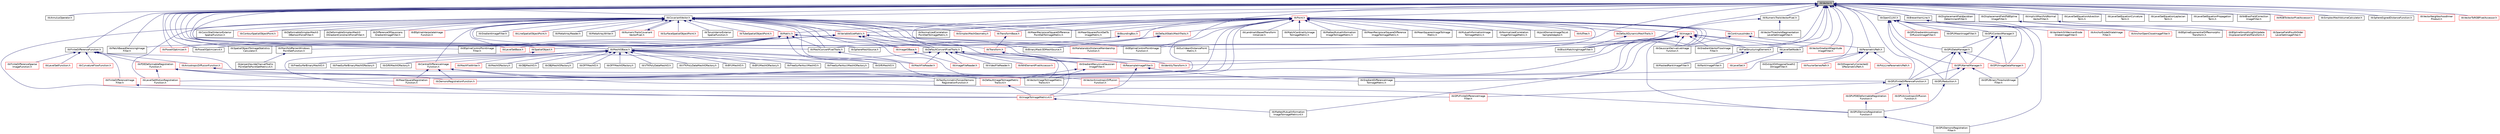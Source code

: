 digraph "itkVector.h"
{
 // LATEX_PDF_SIZE
  edge [fontname="Helvetica",fontsize="10",labelfontname="Helvetica",labelfontsize="10"];
  node [fontname="Helvetica",fontsize="10",shape=record];
  Node1 [label="itkVector.h",height=0.2,width=0.4,color="black", fillcolor="grey75", style="filled", fontcolor="black",tooltip=" "];
  Node1 -> Node2 [dir="back",color="midnightblue",fontsize="10",style="solid",fontname="Helvetica"];
  Node2 [label="itkAnnulusOperator.h",height=0.2,width=0.4,color="black", fillcolor="white", style="filled",URL="$itkAnnulusOperator_8h.html",tooltip=" "];
  Node1 -> Node3 [dir="back",color="midnightblue",fontsize="10",style="solid",fontname="Helvetica"];
  Node3 [label="itkBSplineControlPointImage\lFilter.h",height=0.2,width=0.4,color="black", fillcolor="white", style="filled",URL="$itkBSplineControlPointImageFilter_8h.html",tooltip=" "];
  Node1 -> Node4 [dir="back",color="midnightblue",fontsize="10",style="solid",fontname="Helvetica"];
  Node4 [label="itkBSplineControlPointImage\lFunction.h",height=0.2,width=0.4,color="black", fillcolor="white", style="filled",URL="$itkBSplineControlPointImageFunction_8h.html",tooltip=" "];
  Node1 -> Node5 [dir="back",color="midnightblue",fontsize="10",style="solid",fontname="Helvetica"];
  Node5 [label="itkBlockMatchingImageFilter.h",height=0.2,width=0.4,color="black", fillcolor="white", style="filled",URL="$itkBlockMatchingImageFilter_8h.html",tooltip=" "];
  Node1 -> Node6 [dir="back",color="midnightblue",fontsize="10",style="solid",fontname="Helvetica"];
  Node6 [label="itkBresenhamLine.h",height=0.2,width=0.4,color="black", fillcolor="white", style="filled",URL="$itkBresenhamLine_8h.html",tooltip=" "];
  Node6 -> Node7 [dir="back",color="midnightblue",fontsize="10",style="solid",fontname="Helvetica"];
  Node7 [label="itkAnchorErodeDilateImage\lFilter.h",height=0.2,width=0.4,color="red", fillcolor="white", style="filled",URL="$itkAnchorErodeDilateImageFilter_8h.html",tooltip=" "];
  Node6 -> Node13 [dir="back",color="midnightblue",fontsize="10",style="solid",fontname="Helvetica"];
  Node13 [label="itkAnchorOpenCloseImageFilter.h",height=0.2,width=0.4,color="red", fillcolor="white", style="filled",URL="$itkAnchorOpenCloseImageFilter_8h.html",tooltip=" "];
  Node6 -> Node18 [dir="back",color="midnightblue",fontsize="10",style="solid",fontname="Helvetica"];
  Node18 [label="itkVanHerkGilWermanErode\lDilateImageFilter.h",height=0.2,width=0.4,color="red", fillcolor="white", style="filled",URL="$itkVanHerkGilWermanErodeDilateImageFilter_8h.html",tooltip=" "];
  Node1 -> Node21 [dir="back",color="midnightblue",fontsize="10",style="solid",fontname="Helvetica"];
  Node21 [label="itkCovariantVector.h",height=0.2,width=0.4,color="black", fillcolor="white", style="filled",URL="$itkCovariantVector_8h.html",tooltip=" "];
  Node21 -> Node22 [dir="back",color="midnightblue",fontsize="10",style="solid",fontname="Helvetica"];
  Node22 [label="itkBSplineInterpolateImage\lFunction.h",height=0.2,width=0.4,color="red", fillcolor="white", style="filled",URL="$itkBSplineInterpolateImageFunction_8h.html",tooltip=" "];
  Node21 -> Node44 [dir="back",color="midnightblue",fontsize="10",style="solid",fontname="Helvetica"];
  Node44 [label="itkBinaryMask3DMeshSource.h",height=0.2,width=0.4,color="black", fillcolor="white", style="filled",URL="$itkBinaryMask3DMeshSource_8h.html",tooltip=" "];
  Node21 -> Node45 [dir="back",color="midnightblue",fontsize="10",style="solid",fontname="Helvetica"];
  Node45 [label="itkCentralDifferenceImage\lFunction.h",height=0.2,width=0.4,color="red", fillcolor="white", style="filled",URL="$itkCentralDifferenceImageFunction_8h.html",tooltip=" "];
  Node45 -> Node46 [dir="back",color="midnightblue",fontsize="10",style="solid",fontname="Helvetica"];
  Node46 [label="itkDefaultImageToImageMetric\lTraitsv4.h",height=0.2,width=0.4,color="red", fillcolor="white", style="filled",URL="$itkDefaultImageToImageMetricTraitsv4_8h.html",tooltip=" "];
  Node46 -> Node47 [dir="back",color="midnightblue",fontsize="10",style="solid",fontname="Helvetica"];
  Node47 [label="itkImageToImageMetricv4.h",height=0.2,width=0.4,color="red", fillcolor="white", style="filled",URL="$itkImageToImageMetricv4_8h.html",tooltip=" "];
  Node47 -> Node57 [dir="back",color="midnightblue",fontsize="10",style="solid",fontname="Helvetica"];
  Node57 [label="itkMattesMutualInformation\lImageToImageMetricv4.h",height=0.2,width=0.4,color="black", fillcolor="white", style="filled",URL="$itkMattesMutualInformationImageToImageMetricv4_8h.html",tooltip=" "];
  Node45 -> Node59 [dir="back",color="midnightblue",fontsize="10",style="solid",fontname="Helvetica"];
  Node59 [label="itkDemonsRegistrationFunction.h",height=0.2,width=0.4,color="red", fillcolor="white", style="filled",URL="$itkDemonsRegistrationFunction_8h.html",tooltip=" "];
  Node45 -> Node66 [dir="back",color="midnightblue",fontsize="10",style="solid",fontname="Helvetica"];
  Node66 [label="itkFastSymmetricForcesDemons\lRegistrationFunction.h",height=0.2,width=0.4,color="black", fillcolor="white", style="filled",URL="$itkFastSymmetricForcesDemonsRegistrationFunction_8h.html",tooltip=" "];
  Node45 -> Node67 [dir="back",color="midnightblue",fontsize="10",style="solid",fontname="Helvetica"];
  Node67 [label="itkGPUDemonsRegistration\lFunction.h",height=0.2,width=0.4,color="black", fillcolor="white", style="filled",URL="$itkGPUDemonsRegistrationFunction_8h.html",tooltip=" "];
  Node67 -> Node61 [dir="back",color="midnightblue",fontsize="10",style="solid",fontname="Helvetica"];
  Node61 [label="itkGPUDemonsRegistration\lFilter.h",height=0.2,width=0.4,color="black", fillcolor="white", style="filled",URL="$itkGPUDemonsRegistrationFilter_8h.html",tooltip=" "];
  Node45 -> Node68 [dir="back",color="midnightblue",fontsize="10",style="solid",fontname="Helvetica"];
  Node68 [label="itkMeanSquareRegistration\lFunction.h",height=0.2,width=0.4,color="red", fillcolor="white", style="filled",URL="$itkMeanSquareRegistrationFunction_8h.html",tooltip=" "];
  Node45 -> Node72 [dir="back",color="midnightblue",fontsize="10",style="solid",fontname="Helvetica"];
  Node72 [label="itkVectorImageToImageMetric\lTraitsv4.h",height=0.2,width=0.4,color="black", fillcolor="white", style="filled",URL="$itkVectorImageToImageMetricTraitsv4_8h.html",tooltip=" "];
  Node21 -> Node73 [dir="back",color="midnightblue",fontsize="10",style="solid",fontname="Helvetica"];
  Node73 [label="itkConicShellInteriorExterior\lSpatialFunction.h",height=0.2,width=0.4,color="black", fillcolor="white", style="filled",URL="$itkConicShellInteriorExteriorSpatialFunction_8h.html",tooltip=" "];
  Node21 -> Node74 [dir="back",color="midnightblue",fontsize="10",style="solid",fontname="Helvetica"];
  Node74 [label="itkContourSpatialObjectPoint.h",height=0.2,width=0.4,color="red", fillcolor="white", style="filled",URL="$itkContourSpatialObjectPoint_8h.html",tooltip=" "];
  Node21 -> Node46 [dir="back",color="midnightblue",fontsize="10",style="solid",fontname="Helvetica"];
  Node21 -> Node78 [dir="back",color="midnightblue",fontsize="10",style="solid",fontname="Helvetica"];
  Node78 [label="itkDeformableSimplexMesh3\lDBalloonForceFilter.h",height=0.2,width=0.4,color="black", fillcolor="white", style="filled",URL="$itkDeformableSimplexMesh3DBalloonForceFilter_8h.html",tooltip=" "];
  Node21 -> Node79 [dir="back",color="midnightblue",fontsize="10",style="solid",fontname="Helvetica"];
  Node79 [label="itkDeformableSimplexMesh3\lDGradientConstraintForceFilter.h",height=0.2,width=0.4,color="black", fillcolor="white", style="filled",URL="$itkDeformableSimplexMesh3DGradientConstraintForceFilter_8h.html",tooltip=" "];
  Node21 -> Node80 [dir="back",color="midnightblue",fontsize="10",style="solid",fontname="Helvetica"];
  Node80 [label="itkDifferenceOfGaussians\lGradientImageFilter.h",height=0.2,width=0.4,color="black", fillcolor="white", style="filled",URL="$itkDifferenceOfGaussiansGradientImageFilter_8h.html",tooltip=" "];
  Node21 -> Node81 [dir="back",color="midnightblue",fontsize="10",style="solid",fontname="Helvetica"];
  Node81 [label="itkEuclideanDistancePoint\lMetric.h",height=0.2,width=0.4,color="black", fillcolor="white", style="filled",URL="$itkEuclideanDistancePointMetric_8h.html",tooltip=" "];
  Node21 -> Node82 [dir="back",color="midnightblue",fontsize="10",style="solid",fontname="Helvetica"];
  Node82 [label="itkGradientImageFilter.h",height=0.2,width=0.4,color="black", fillcolor="white", style="filled",URL="$itkGradientImageFilter_8h.html",tooltip=" "];
  Node21 -> Node83 [dir="back",color="midnightblue",fontsize="10",style="solid",fontname="Helvetica"];
  Node83 [label="itkGradientRecursiveGaussian\lImageFilter.h",height=0.2,width=0.4,color="red", fillcolor="white", style="filled",URL="$itkGradientRecursiveGaussianImageFilter_8h.html",tooltip=" "];
  Node83 -> Node46 [dir="back",color="midnightblue",fontsize="10",style="solid",fontname="Helvetica"];
  Node83 -> Node72 [dir="back",color="midnightblue",fontsize="10",style="solid",fontname="Helvetica"];
  Node21 -> Node92 [dir="back",color="midnightblue",fontsize="10",style="solid",fontname="Helvetica"];
  Node92 [label="itkIdentityTransform.h",height=0.2,width=0.4,color="red", fillcolor="white", style="filled",URL="$itkIdentityTransform_8h.html",tooltip=" "];
  Node21 -> Node98 [dir="back",color="midnightblue",fontsize="10",style="solid",fontname="Helvetica"];
  Node98 [label="itkImageIOBase.h",height=0.2,width=0.4,color="red", fillcolor="white", style="filled",URL="$itkImageIOBase_8h.html",tooltip=" "];
  Node98 -> Node118 [dir="back",color="midnightblue",fontsize="10",style="solid",fontname="Helvetica"];
  Node118 [label="itkImageFileReader.h",height=0.2,width=0.4,color="red", fillcolor="white", style="filled",URL="$itkImageFileReader_8h.html",tooltip=" "];
  Node21 -> Node47 [dir="back",color="midnightblue",fontsize="10",style="solid",fontname="Helvetica"];
  Node21 -> Node161 [dir="back",color="midnightblue",fontsize="10",style="solid",fontname="Helvetica"];
  Node161 [label="itkLevelSetBase.h",height=0.2,width=0.4,color="red", fillcolor="white", style="filled",URL="$itkLevelSetBase_8h.html",tooltip=" "];
  Node21 -> Node179 [dir="back",color="midnightblue",fontsize="10",style="solid",fontname="Helvetica"];
  Node179 [label="itkLevelSetMotionRegistration\lFunction.h",height=0.2,width=0.4,color="red", fillcolor="white", style="filled",URL="$itkLevelSetMotionRegistrationFunction_8h.html",tooltip=" "];
  Node21 -> Node181 [dir="back",color="midnightblue",fontsize="10",style="solid",fontname="Helvetica"];
  Node181 [label="itkLineSpatialObjectPoint.h",height=0.2,width=0.4,color="red", fillcolor="white", style="filled",URL="$itkLineSpatialObjectPoint_8h.html",tooltip=" "];
  Node21 -> Node185 [dir="back",color="midnightblue",fontsize="10",style="solid",fontname="Helvetica"];
  Node185 [label="itkMatrix.h",height=0.2,width=0.4,color="red", fillcolor="white", style="filled",URL="$itkMatrix_8h.html",tooltip=" "];
  Node185 -> Node187 [dir="back",color="midnightblue",fontsize="10",style="solid",fontname="Helvetica"];
  Node187 [label="itkDefaultConvertPixelTraits.h",height=0.2,width=0.4,color="black", fillcolor="white", style="filled",URL="$itkDefaultConvertPixelTraits_8h.html",tooltip=" "];
  Node187 -> Node45 [dir="back",color="midnightblue",fontsize="10",style="solid",fontname="Helvetica"];
  Node187 -> Node83 [dir="back",color="midnightblue",fontsize="10",style="solid",fontname="Helvetica"];
  Node187 -> Node118 [dir="back",color="midnightblue",fontsize="10",style="solid",fontname="Helvetica"];
  Node187 -> Node47 [dir="back",color="midnightblue",fontsize="10",style="solid",fontname="Helvetica"];
  Node187 -> Node188 [dir="back",color="midnightblue",fontsize="10",style="solid",fontname="Helvetica"];
  Node188 [label="itkMeshFileReader.h",height=0.2,width=0.4,color="red", fillcolor="white", style="filled",URL="$itkMeshFileReader_8h.html",tooltip=" "];
  Node187 -> Node190 [dir="back",color="midnightblue",fontsize="10",style="solid",fontname="Helvetica"];
  Node190 [label="itkNthElementPixelAccessor.h",height=0.2,width=0.4,color="red", fillcolor="white", style="filled",URL="$itkNthElementPixelAccessor_8h.html",tooltip=" "];
  Node187 -> Node195 [dir="back",color="midnightblue",fontsize="10",style="solid",fontname="Helvetica"];
  Node195 [label="itkResampleImageFilter.h",height=0.2,width=0.4,color="red", fillcolor="white", style="filled",URL="$itkResampleImageFilter_8h.html",tooltip=" "];
  Node195 -> Node25 [dir="back",color="midnightblue",fontsize="10",style="solid",fontname="Helvetica"];
  Node25 [label="itkGradientDifferenceImage\lToImageMetric.h",height=0.2,width=0.4,color="black", fillcolor="white", style="filled",URL="$itkGradientDifferenceImageToImageMetric_8h.html",tooltip=" "];
  Node195 -> Node47 [dir="back",color="midnightblue",fontsize="10",style="solid",fontname="Helvetica"];
  Node187 -> Node72 [dir="back",color="midnightblue",fontsize="10",style="solid",fontname="Helvetica"];
  Node187 -> Node159 [dir="back",color="midnightblue",fontsize="10",style="solid",fontname="Helvetica"];
  Node159 [label="itkVideoFileReader.h",height=0.2,width=0.4,color="black", fillcolor="white", style="filled",URL="$itkVideoFileReader_8h.html",tooltip=" "];
  Node185 -> Node201 [dir="back",color="midnightblue",fontsize="10",style="solid",fontname="Helvetica"];
  Node201 [label="itkGiftiMeshIO.h",height=0.2,width=0.4,color="black", fillcolor="white", style="filled",URL="$itkGiftiMeshIO_8h.html",tooltip=" "];
  Node185 -> Node161 [dir="back",color="midnightblue",fontsize="10",style="solid",fontname="Helvetica"];
  Node185 -> Node199 [dir="back",color="midnightblue",fontsize="10",style="solid",fontname="Helvetica"];
  Node199 [label="itkManifoldParzenWindows\lPointSetFunction.h",height=0.2,width=0.4,color="black", fillcolor="white", style="filled",URL="$itkManifoldParzenWindowsPointSetFunction_8h.html",tooltip=" "];
  Node199 -> Node200 [dir="back",color="midnightblue",fontsize="10",style="solid",fontname="Helvetica"];
  Node200 [label="itkJensenHavrdaCharvatTsallis\lPointSetToPointSetMetricv4.h",height=0.2,width=0.4,color="black", fillcolor="white", style="filled",URL="$itkJensenHavrdaCharvatTsallisPointSetToPointSetMetricv4_8h.html",tooltip=" "];
  Node185 -> Node1089 [dir="back",color="midnightblue",fontsize="10",style="solid",fontname="Helvetica"];
  Node1089 [label="itkMeshConvertPixelTraits.h",height=0.2,width=0.4,color="black", fillcolor="white", style="filled",URL="$itkMeshConvertPixelTraits_8h.html",tooltip=" "];
  Node1089 -> Node188 [dir="back",color="midnightblue",fontsize="10",style="solid",fontname="Helvetica"];
  Node185 -> Node1090 [dir="back",color="midnightblue",fontsize="10",style="solid",fontname="Helvetica"];
  Node1090 [label="itkMeshIOBase.h",height=0.2,width=0.4,color="black", fillcolor="white", style="filled",URL="$itkMeshIOBase_8h.html",tooltip=" "];
  Node1090 -> Node1091 [dir="back",color="midnightblue",fontsize="10",style="solid",fontname="Helvetica"];
  Node1091 [label="itkBYUMeshIO.h",height=0.2,width=0.4,color="black", fillcolor="white", style="filled",URL="$itkBYUMeshIO_8h.html",tooltip=" "];
  Node1090 -> Node1092 [dir="back",color="midnightblue",fontsize="10",style="solid",fontname="Helvetica"];
  Node1092 [label="itkBYUMeshIOFactory.h",height=0.2,width=0.4,color="black", fillcolor="white", style="filled",URL="$itkBYUMeshIOFactory_8h.html",tooltip=" "];
  Node1090 -> Node1093 [dir="back",color="midnightblue",fontsize="10",style="solid",fontname="Helvetica"];
  Node1093 [label="itkFreeSurferAsciiMeshIO.h",height=0.2,width=0.4,color="black", fillcolor="white", style="filled",URL="$itkFreeSurferAsciiMeshIO_8h.html",tooltip=" "];
  Node1090 -> Node1094 [dir="back",color="midnightblue",fontsize="10",style="solid",fontname="Helvetica"];
  Node1094 [label="itkFreeSurferAsciiMeshIOFactory.h",height=0.2,width=0.4,color="black", fillcolor="white", style="filled",URL="$itkFreeSurferAsciiMeshIOFactory_8h.html",tooltip=" "];
  Node1090 -> Node1095 [dir="back",color="midnightblue",fontsize="10",style="solid",fontname="Helvetica"];
  Node1095 [label="itkFreeSurferBinaryMeshIO.h",height=0.2,width=0.4,color="black", fillcolor="white", style="filled",URL="$itkFreeSurferBinaryMeshIO_8h.html",tooltip=" "];
  Node1090 -> Node1096 [dir="back",color="midnightblue",fontsize="10",style="solid",fontname="Helvetica"];
  Node1096 [label="itkFreeSurferBinaryMeshIOFactory.h",height=0.2,width=0.4,color="black", fillcolor="white", style="filled",URL="$itkFreeSurferBinaryMeshIOFactory_8h.html",tooltip=" "];
  Node1090 -> Node201 [dir="back",color="midnightblue",fontsize="10",style="solid",fontname="Helvetica"];
  Node1090 -> Node1097 [dir="back",color="midnightblue",fontsize="10",style="solid",fontname="Helvetica"];
  Node1097 [label="itkGiftiMeshIOFactory.h",height=0.2,width=0.4,color="black", fillcolor="white", style="filled",URL="$itkGiftiMeshIOFactory_8h.html",tooltip=" "];
  Node1090 -> Node188 [dir="back",color="midnightblue",fontsize="10",style="solid",fontname="Helvetica"];
  Node1090 -> Node1098 [dir="back",color="midnightblue",fontsize="10",style="solid",fontname="Helvetica"];
  Node1098 [label="itkMeshFileWriter.h",height=0.2,width=0.4,color="red", fillcolor="white", style="filled",URL="$itkMeshFileWriter_8h.html",tooltip=" "];
  Node1090 -> Node1099 [dir="back",color="midnightblue",fontsize="10",style="solid",fontname="Helvetica"];
  Node1099 [label="itkMeshIOFactory.h",height=0.2,width=0.4,color="black", fillcolor="white", style="filled",URL="$itkMeshIOFactory_8h.html",tooltip=" "];
  Node1090 -> Node1100 [dir="back",color="midnightblue",fontsize="10",style="solid",fontname="Helvetica"];
  Node1100 [label="itkOBJMeshIO.h",height=0.2,width=0.4,color="black", fillcolor="white", style="filled",URL="$itkOBJMeshIO_8h.html",tooltip=" "];
  Node1090 -> Node1101 [dir="back",color="midnightblue",fontsize="10",style="solid",fontname="Helvetica"];
  Node1101 [label="itkOBJMeshIOFactory.h",height=0.2,width=0.4,color="black", fillcolor="white", style="filled",URL="$itkOBJMeshIOFactory_8h.html",tooltip=" "];
  Node1090 -> Node1102 [dir="back",color="midnightblue",fontsize="10",style="solid",fontname="Helvetica"];
  Node1102 [label="itkOFFMeshIO.h",height=0.2,width=0.4,color="black", fillcolor="white", style="filled",URL="$itkOFFMeshIO_8h.html",tooltip=" "];
  Node1090 -> Node1103 [dir="back",color="midnightblue",fontsize="10",style="solid",fontname="Helvetica"];
  Node1103 [label="itkOFFMeshIOFactory.h",height=0.2,width=0.4,color="black", fillcolor="white", style="filled",URL="$itkOFFMeshIOFactory_8h.html",tooltip=" "];
  Node1090 -> Node1104 [dir="back",color="midnightblue",fontsize="10",style="solid",fontname="Helvetica"];
  Node1104 [label="itkVTKPolyDataMeshIO.h",height=0.2,width=0.4,color="black", fillcolor="white", style="filled",URL="$itkVTKPolyDataMeshIO_8h.html",tooltip=" "];
  Node1090 -> Node1105 [dir="back",color="midnightblue",fontsize="10",style="solid",fontname="Helvetica"];
  Node1105 [label="itkVTKPolyDataMeshIOFactory.h",height=0.2,width=0.4,color="black", fillcolor="white", style="filled",URL="$itkVTKPolyDataMeshIOFactory_8h.html",tooltip=" "];
  Node185 -> Node404 [dir="back",color="midnightblue",fontsize="10",style="solid",fontname="Helvetica"];
  Node404 [label="itkPatchBasedDenoisingImage\lFilter.h",height=0.2,width=0.4,color="black", fillcolor="white", style="filled",URL="$itkPatchBasedDenoisingImageFilter_8h.html",tooltip=" "];
  Node185 -> Node1107 [dir="back",color="midnightblue",fontsize="10",style="solid",fontname="Helvetica"];
  Node1107 [label="itkPowellOptimizer.h",height=0.2,width=0.4,color="red", fillcolor="white", style="filled",URL="$itkPowellOptimizer_8h.html",tooltip=" "];
  Node185 -> Node1109 [dir="back",color="midnightblue",fontsize="10",style="solid",fontname="Helvetica"];
  Node1109 [label="itkPowellOptimizerv4.h",height=0.2,width=0.4,color="black", fillcolor="white", style="filled",URL="$itkPowellOptimizerv4_8h.html",tooltip=" "];
  Node185 -> Node1075 [dir="back",color="midnightblue",fontsize="10",style="solid",fontname="Helvetica"];
  Node1075 [label="itkSpatialObjectToImageStatistics\lCalculator.h",height=0.2,width=0.4,color="black", fillcolor="white", style="filled",URL="$itkSpatialObjectToImageStatisticsCalculator_8h.html",tooltip=" "];
  Node185 -> Node1114 [dir="back",color="midnightblue",fontsize="10",style="solid",fontname="Helvetica"];
  Node1114 [label="itkTransform.h",height=0.2,width=0.4,color="red", fillcolor="white", style="filled",URL="$itkTransform_8h.html",tooltip=" "];
  Node1114 -> Node92 [dir="back",color="midnightblue",fontsize="10",style="solid",fontname="Helvetica"];
  Node1114 -> Node195 [dir="back",color="midnightblue",fontsize="10",style="solid",fontname="Helvetica"];
  Node21 -> Node85 [dir="back",color="midnightblue",fontsize="10",style="solid",fontname="Helvetica"];
  Node85 [label="itkMeanReciprocalSquareDifference\lPointSetToImageMetric.h",height=0.2,width=0.4,color="black", fillcolor="white", style="filled",URL="$itkMeanReciprocalSquareDifferencePointSetToImageMetric_8h.html",tooltip=" "];
  Node21 -> Node86 [dir="back",color="midnightblue",fontsize="10",style="solid",fontname="Helvetica"];
  Node86 [label="itkMeanSquaresPointSetTo\lImageMetric.h",height=0.2,width=0.4,color="black", fillcolor="white", style="filled",URL="$itkMeanSquaresPointSetToImageMetric_8h.html",tooltip=" "];
  Node21 -> Node1089 [dir="back",color="midnightblue",fontsize="10",style="solid",fontname="Helvetica"];
  Node21 -> Node1090 [dir="back",color="midnightblue",fontsize="10",style="solid",fontname="Helvetica"];
  Node21 -> Node1135 [dir="back",color="midnightblue",fontsize="10",style="solid",fontname="Helvetica"];
  Node1135 [label="itkMetaArrayReader.h",height=0.2,width=0.4,color="black", fillcolor="white", style="filled",URL="$itkMetaArrayReader_8h.html",tooltip=" "];
  Node21 -> Node1136 [dir="back",color="midnightblue",fontsize="10",style="solid",fontname="Helvetica"];
  Node1136 [label="itkMetaArrayWriter.h",height=0.2,width=0.4,color="black", fillcolor="white", style="filled",URL="$itkMetaArrayWriter_8h.html",tooltip=" "];
  Node21 -> Node87 [dir="back",color="midnightblue",fontsize="10",style="solid",fontname="Helvetica"];
  Node87 [label="itkNormalizedCorrelation\lPointSetToImageMetric.h",height=0.2,width=0.4,color="black", fillcolor="white", style="filled",URL="$itkNormalizedCorrelationPointSetToImageMetric_8h.html",tooltip=" "];
  Node21 -> Node1137 [dir="back",color="midnightblue",fontsize="10",style="solid",fontname="Helvetica"];
  Node1137 [label="itkNumericTraitsCovariant\lVectorPixel.h",height=0.2,width=0.4,color="red", fillcolor="white", style="filled",URL="$itkNumericTraitsCovariantVectorPixel_8h.html",tooltip=" "];
  Node1137 -> Node21 [dir="back",color="midnightblue",fontsize="10",style="solid",fontname="Helvetica"];
  Node21 -> Node1138 [dir="back",color="midnightblue",fontsize="10",style="solid",fontname="Helvetica"];
  Node1138 [label="itkSimplexMeshGeometry.h",height=0.2,width=0.4,color="red", fillcolor="white", style="filled",URL="$itkSimplexMeshGeometry_8h.html",tooltip=" "];
  Node21 -> Node999 [dir="back",color="midnightblue",fontsize="10",style="solid",fontname="Helvetica"];
  Node999 [label="itkSpatialObject.h",height=0.2,width=0.4,color="red", fillcolor="white", style="filled",URL="$itkSpatialObject_8h.html",tooltip=" "];
  Node999 -> Node47 [dir="back",color="midnightblue",fontsize="10",style="solid",fontname="Helvetica"];
  Node21 -> Node1027 [dir="back",color="midnightblue",fontsize="10",style="solid",fontname="Helvetica"];
  Node1027 [label="itkSurfaceSpatialObjectPoint.h",height=0.2,width=0.4,color="red", fillcolor="white", style="filled",URL="$itkSurfaceSpatialObjectPoint_8h.html",tooltip=" "];
  Node21 -> Node1144 [dir="back",color="midnightblue",fontsize="10",style="solid",fontname="Helvetica"];
  Node1144 [label="itkTorusInteriorExterior\lSpatialFunction.h",height=0.2,width=0.4,color="black", fillcolor="white", style="filled",URL="$itkTorusInteriorExteriorSpatialFunction_8h.html",tooltip=" "];
  Node21 -> Node1145 [dir="back",color="midnightblue",fontsize="10",style="solid",fontname="Helvetica"];
  Node1145 [label="itkTransformBase.h",height=0.2,width=0.4,color="red", fillcolor="white", style="filled",URL="$itkTransformBase_8h.html",tooltip=" "];
  Node1145 -> Node1114 [dir="back",color="midnightblue",fontsize="10",style="solid",fontname="Helvetica"];
  Node21 -> Node1028 [dir="back",color="midnightblue",fontsize="10",style="solid",fontname="Helvetica"];
  Node1028 [label="itkTubeSpatialObjectPoint.h",height=0.2,width=0.4,color="red", fillcolor="white", style="filled",URL="$itkTubeSpatialObjectPoint_8h.html",tooltip=" "];
  Node21 -> Node1175 [dir="back",color="midnightblue",fontsize="10",style="solid",fontname="Helvetica"];
  Node1175 [label="itkVariableSizeMatrix.h",height=0.2,width=0.4,color="red", fillcolor="white", style="filled",URL="$itkVariableSizeMatrix_8h.html",tooltip=" "];
  Node1175 -> Node3 [dir="back",color="midnightblue",fontsize="10",style="solid",fontname="Helvetica"];
  Node1175 -> Node4 [dir="back",color="midnightblue",fontsize="10",style="solid",fontname="Helvetica"];
  Node1175 -> Node187 [dir="back",color="midnightblue",fontsize="10",style="solid",fontname="Helvetica"];
  Node1175 -> Node98 [dir="back",color="midnightblue",fontsize="10",style="solid",fontname="Helvetica"];
  Node1175 -> Node1068 [dir="back",color="midnightblue",fontsize="10",style="solid",fontname="Helvetica"];
  Node1068 [label="itkMahalanobisDistanceMembership\lFunction.h",height=0.2,width=0.4,color="red", fillcolor="white", style="filled",URL="$itkMahalanobisDistanceMembershipFunction_8h.html",tooltip=" "];
  Node1175 -> Node1090 [dir="back",color="midnightblue",fontsize="10",style="solid",fontname="Helvetica"];
  Node21 -> Node72 [dir="back",color="midnightblue",fontsize="10",style="solid",fontname="Helvetica"];
  Node1 -> Node187 [dir="back",color="midnightblue",fontsize="10",style="solid",fontname="Helvetica"];
  Node1 -> Node435 [dir="back",color="midnightblue",fontsize="10",style="solid",fontname="Helvetica"];
  Node435 [label="itkDisplacementFieldJacobian\lDeterminantFilter.h",height=0.2,width=0.4,color="black", fillcolor="white", style="filled",URL="$itkDisplacementFieldJacobianDeterminantFilter_8h.html",tooltip=" "];
  Node1 -> Node757 [dir="back",color="midnightblue",fontsize="10",style="solid",fontname="Helvetica"];
  Node757 [label="itkDisplacementFieldToBSpline\lImageFilter.h",height=0.2,width=0.4,color="black", fillcolor="white", style="filled",URL="$itkDisplacementFieldToBSplineImageFilter_8h.html",tooltip=" "];
  Node757 -> Node269 [dir="back",color="midnightblue",fontsize="10",style="solid",fontname="Helvetica"];
  Node269 [label="itkBSplineExponentialDiffeomorphic\lTransform.h",height=0.2,width=0.4,color="black", fillcolor="white", style="filled",URL="$itkBSplineExponentialDiffeomorphicTransform_8h.html",tooltip=" "];
  Node757 -> Node267 [dir="back",color="midnightblue",fontsize="10",style="solid",fontname="Helvetica"];
  Node267 [label="itkBSplineSmoothingOnUpdate\lDisplacementFieldTransform.h",height=0.2,width=0.4,color="red", fillcolor="white", style="filled",URL="$itkBSplineSmoothingOnUpdateDisplacementFieldTransform_8h.html",tooltip=" "];
  Node1 -> Node353 [dir="back",color="midnightblue",fontsize="10",style="solid",fontname="Helvetica"];
  Node353 [label="itkFiniteDifferenceFunction.h",height=0.2,width=0.4,color="black", fillcolor="white", style="filled",URL="$itkFiniteDifferenceFunction_8h.html",tooltip=" "];
  Node353 -> Node354 [dir="back",color="midnightblue",fontsize="10",style="solid",fontname="Helvetica"];
  Node354 [label="itkAnisotropicDiffusionFunction.h",height=0.2,width=0.4,color="red", fillcolor="white", style="filled",URL="$itkAnisotropicDiffusionFunction_8h.html",tooltip=" "];
  Node354 -> Node366 [dir="back",color="midnightblue",fontsize="10",style="solid",fontname="Helvetica"];
  Node366 [label="itkVectorAnisotropicDiffusion\lFunction.h",height=0.2,width=0.4,color="red", fillcolor="white", style="filled",URL="$itkVectorAnisotropicDiffusionFunction_8h.html",tooltip=" "];
  Node353 -> Node369 [dir="back",color="midnightblue",fontsize="10",style="solid",fontname="Helvetica"];
  Node369 [label="itkCurvatureFlowFunction.h",height=0.2,width=0.4,color="red", fillcolor="white", style="filled",URL="$itkCurvatureFlowFunction_8h.html",tooltip=" "];
  Node353 -> Node376 [dir="back",color="midnightblue",fontsize="10",style="solid",fontname="Helvetica"];
  Node376 [label="itkFiniteDifferenceImage\lFilter.h",height=0.2,width=0.4,color="red", fillcolor="white", style="filled",URL="$itkFiniteDifferenceImageFilter_8h.html",tooltip=" "];
  Node376 -> Node387 [dir="back",color="midnightblue",fontsize="10",style="solid",fontname="Helvetica"];
  Node387 [label="itkGPUFiniteDifferenceImage\lFilter.h",height=0.2,width=0.4,color="red", fillcolor="white", style="filled",URL="$itkGPUFiniteDifferenceImageFilter_8h.html",tooltip=" "];
  Node353 -> Node391 [dir="back",color="midnightblue",fontsize="10",style="solid",fontname="Helvetica"];
  Node391 [label="itkFiniteDifferenceSparse\lImageFunction.h",height=0.2,width=0.4,color="red", fillcolor="white", style="filled",URL="$itkFiniteDifferenceSparseImageFunction_8h.html",tooltip=" "];
  Node353 -> Node394 [dir="back",color="midnightblue",fontsize="10",style="solid",fontname="Helvetica"];
  Node394 [label="itkGPUFiniteDifferenceFunction.h",height=0.2,width=0.4,color="black", fillcolor="white", style="filled",URL="$itkGPUFiniteDifferenceFunction_8h.html",tooltip=" "];
  Node394 -> Node395 [dir="back",color="midnightblue",fontsize="10",style="solid",fontname="Helvetica"];
  Node395 [label="itkGPUAnisotropicDiffusion\lFunction.h",height=0.2,width=0.4,color="red", fillcolor="white", style="filled",URL="$itkGPUAnisotropicDiffusionFunction_8h.html",tooltip=" "];
  Node394 -> Node387 [dir="back",color="midnightblue",fontsize="10",style="solid",fontname="Helvetica"];
  Node394 -> Node398 [dir="back",color="midnightblue",fontsize="10",style="solid",fontname="Helvetica"];
  Node398 [label="itkGPUPDEDeformableRegistration\lFunction.h",height=0.2,width=0.4,color="red", fillcolor="white", style="filled",URL="$itkGPUPDEDeformableRegistrationFunction_8h.html",tooltip=" "];
  Node398 -> Node67 [dir="back",color="midnightblue",fontsize="10",style="solid",fontname="Helvetica"];
  Node353 -> Node399 [dir="back",color="midnightblue",fontsize="10",style="solid",fontname="Helvetica"];
  Node399 [label="itkLevelSetFunction.h",height=0.2,width=0.4,color="red", fillcolor="white", style="filled",URL="$itkLevelSetFunction_8h.html",tooltip=" "];
  Node353 -> Node401 [dir="back",color="midnightblue",fontsize="10",style="solid",fontname="Helvetica"];
  Node401 [label="itkPDEDeformableRegistration\lFunction.h",height=0.2,width=0.4,color="red", fillcolor="white", style="filled",URL="$itkPDEDeformableRegistrationFunction_8h.html",tooltip=" "];
  Node401 -> Node59 [dir="back",color="midnightblue",fontsize="10",style="solid",fontname="Helvetica"];
  Node401 -> Node66 [dir="back",color="midnightblue",fontsize="10",style="solid",fontname="Helvetica"];
  Node401 -> Node179 [dir="back",color="midnightblue",fontsize="10",style="solid",fontname="Helvetica"];
  Node401 -> Node68 [dir="back",color="midnightblue",fontsize="10",style="solid",fontname="Helvetica"];
  Node1 -> Node487 [dir="back",color="midnightblue",fontsize="10",style="solid",fontname="Helvetica"];
  Node487 [label="itkFlatStructuringElement.h",height=0.2,width=0.4,color="black", fillcolor="white", style="filled",URL="$itkFlatStructuringElement_8h.html",tooltip=" "];
  Node487 -> Node488 [dir="back",color="midnightblue",fontsize="10",style="solid",fontname="Helvetica"];
  Node488 [label="itkMaskedRankImageFilter.h",height=0.2,width=0.4,color="black", fillcolor="white", style="filled",URL="$itkMaskedRankImageFilter_8h.html",tooltip=" "];
  Node487 -> Node489 [dir="back",color="midnightblue",fontsize="10",style="solid",fontname="Helvetica"];
  Node489 [label="itkRankImageFilter.h",height=0.2,width=0.4,color="black", fillcolor="white", style="filled",URL="$itkRankImageFilter_8h.html",tooltip=" "];
  Node1 -> Node394 [dir="back",color="midnightblue",fontsize="10",style="solid",fontname="Helvetica"];
  Node1 -> Node214 [dir="back",color="midnightblue",fontsize="10",style="solid",fontname="Helvetica"];
  Node214 [label="itkGaussianDerivativeImage\lFunction.h",height=0.2,width=0.4,color="black", fillcolor="white", style="filled",URL="$itkGaussianDerivativeImageFunction_8h.html",tooltip=" "];
  Node1 -> Node507 [dir="back",color="midnightblue",fontsize="10",style="solid",fontname="Helvetica"];
  Node507 [label="itkGradientVectorFlowImage\lFilter.h",height=0.2,width=0.4,color="black", fillcolor="white", style="filled",URL="$itkGradientVectorFlowImageFilter_8h.html",tooltip=" "];
  Node1 -> Node382 [dir="back",color="midnightblue",fontsize="10",style="solid",fontname="Helvetica"];
  Node382 [label="itkImplicitManifoldNormal\lVectorFilter.h",height=0.2,width=0.4,color="black", fillcolor="white", style="filled",URL="$itkImplicitManifoldNormalVectorFilter_8h.html",tooltip=" "];
  Node382 -> Node383 [dir="back",color="midnightblue",fontsize="10",style="solid",fontname="Helvetica"];
  Node383 [label="itkSparseFieldFourthOrder\lLevelSetImageFilter.h",height=0.2,width=0.4,color="red", fillcolor="white", style="filled",URL="$itkSparseFieldFourthOrderLevelSetImageFilter_8h.html",tooltip=" "];
  Node1 -> Node405 [dir="back",color="midnightblue",fontsize="10",style="solid",fontname="Helvetica"];
  Node405 [label="itkLevelSetEquationAdvection\lTerm.h",height=0.2,width=0.4,color="black", fillcolor="white", style="filled",URL="$itkLevelSetEquationAdvectionTerm_8h.html",tooltip=" "];
  Node1 -> Node406 [dir="back",color="midnightblue",fontsize="10",style="solid",fontname="Helvetica"];
  Node406 [label="itkLevelSetEquationCurvature\lTerm.h",height=0.2,width=0.4,color="black", fillcolor="white", style="filled",URL="$itkLevelSetEquationCurvatureTerm_8h.html",tooltip=" "];
  Node1 -> Node407 [dir="back",color="midnightblue",fontsize="10",style="solid",fontname="Helvetica"];
  Node407 [label="itkLevelSetEquationLaplacian\lTerm.h",height=0.2,width=0.4,color="black", fillcolor="white", style="filled",URL="$itkLevelSetEquationLaplacianTerm_8h.html",tooltip=" "];
  Node1 -> Node408 [dir="back",color="midnightblue",fontsize="10",style="solid",fontname="Helvetica"];
  Node408 [label="itkLevelSetEquationPropagation\lTerm.h",height=0.2,width=0.4,color="black", fillcolor="white", style="filled",URL="$itkLevelSetEquationPropagationTerm_8h.html",tooltip=" "];
  Node1 -> Node941 [dir="back",color="midnightblue",fontsize="10",style="solid",fontname="Helvetica"];
  Node941 [label="itkLevelSetNode.h",height=0.2,width=0.4,color="black", fillcolor="white", style="filled",URL="$itkLevelSetNode_8h.html",tooltip=" "];
  Node941 -> Node942 [dir="back",color="midnightblue",fontsize="10",style="solid",fontname="Helvetica"];
  Node942 [label="itkLevelSet.h",height=0.2,width=0.4,color="red", fillcolor="white", style="filled",URL="$itkLevelSet_8h.html",tooltip=" "];
  Node1 -> Node199 [dir="back",color="midnightblue",fontsize="10",style="solid",fontname="Helvetica"];
  Node1 -> Node1089 [dir="back",color="midnightblue",fontsize="10",style="solid",fontname="Helvetica"];
  Node1 -> Node1090 [dir="back",color="midnightblue",fontsize="10",style="solid",fontname="Helvetica"];
  Node1 -> Node870 [dir="back",color="midnightblue",fontsize="10",style="solid",fontname="Helvetica"];
  Node870 [label="itkN4BiasFieldCorrection\lImageFilter.h",height=0.2,width=0.4,color="black", fillcolor="white", style="filled",URL="$itkN4BiasFieldCorrectionImageFilter_8h.html",tooltip=" "];
  Node1 -> Node1179 [dir="back",color="midnightblue",fontsize="10",style="solid",fontname="Helvetica"];
  Node1179 [label="itkNumericTraitsVectorPixel.h",height=0.2,width=0.4,color="black", fillcolor="white", style="filled",URL="$itkNumericTraitsVectorPixel_8h.html",tooltip=" "];
  Node1179 -> Node1068 [dir="back",color="midnightblue",fontsize="10",style="solid",fontname="Helvetica"];
  Node1179 -> Node240 [dir="back",color="midnightblue",fontsize="10",style="solid",fontname="Helvetica"];
  Node240 [label="itkVectorThresholdSegmentation\lLevelSetImageFilter.h",height=0.2,width=0.4,color="black", fillcolor="white", style="filled",URL="$itkVectorThresholdSegmentationLevelSetImageFilter_8h.html",tooltip=" "];
  Node1 -> Node1180 [dir="back",color="midnightblue",fontsize="10",style="solid",fontname="Helvetica"];
  Node1180 [label="itkOpenCLUtil.h",height=0.2,width=0.4,color="black", fillcolor="white", style="filled",URL="$itkOpenCLUtil_8h.html",tooltip=" "];
  Node1180 -> Node497 [dir="back",color="midnightblue",fontsize="10",style="solid",fontname="Helvetica"];
  Node497 [label="itkGPUBinaryThresholdImage\lFilter.h",height=0.2,width=0.4,color="black", fillcolor="white", style="filled",URL="$itkGPUBinaryThresholdImageFilter_8h.html",tooltip=" "];
  Node1180 -> Node1181 [dir="back",color="midnightblue",fontsize="10",style="solid",fontname="Helvetica"];
  Node1181 [label="itkGPUContextManager.h",height=0.2,width=0.4,color="black", fillcolor="white", style="filled",URL="$itkGPUContextManager_8h.html",tooltip=" "];
  Node1181 -> Node1182 [dir="back",color="midnightblue",fontsize="10",style="solid",fontname="Helvetica"];
  Node1182 [label="itkGPUDataManager.h",height=0.2,width=0.4,color="black", fillcolor="white", style="filled",URL="$itkGPUDataManager_8h.html",tooltip=" "];
  Node1182 -> Node394 [dir="back",color="midnightblue",fontsize="10",style="solid",fontname="Helvetica"];
  Node1182 -> Node1183 [dir="back",color="midnightblue",fontsize="10",style="solid",fontname="Helvetica"];
  Node1183 [label="itkGPUImageDataManager.h",height=0.2,width=0.4,color="red", fillcolor="white", style="filled",URL="$itkGPUImageDataManager_8h.html",tooltip=" "];
  Node1182 -> Node496 [dir="back",color="midnightblue",fontsize="10",style="solid",fontname="Helvetica"];
  Node496 [label="itkGPUKernelManager.h",height=0.2,width=0.4,color="red", fillcolor="white", style="filled",URL="$itkGPUKernelManager_8h.html",tooltip=" "];
  Node496 -> Node497 [dir="back",color="midnightblue",fontsize="10",style="solid",fontname="Helvetica"];
  Node496 -> Node394 [dir="back",color="midnightblue",fontsize="10",style="solid",fontname="Helvetica"];
  Node496 -> Node506 [dir="back",color="midnightblue",fontsize="10",style="solid",fontname="Helvetica"];
  Node506 [label="itkGPUReduction.h",height=0.2,width=0.4,color="black", fillcolor="white", style="filled",URL="$itkGPUReduction_8h.html",tooltip=" "];
  Node506 -> Node67 [dir="back",color="midnightblue",fontsize="10",style="solid",fontname="Helvetica"];
  Node1182 -> Node506 [dir="back",color="midnightblue",fontsize="10",style="solid",fontname="Helvetica"];
  Node1181 -> Node1183 [dir="back",color="midnightblue",fontsize="10",style="solid",fontname="Helvetica"];
  Node1181 -> Node496 [dir="back",color="midnightblue",fontsize="10",style="solid",fontname="Helvetica"];
  Node1180 -> Node1182 [dir="back",color="midnightblue",fontsize="10",style="solid",fontname="Helvetica"];
  Node1180 -> Node61 [dir="back",color="midnightblue",fontsize="10",style="solid",fontname="Helvetica"];
  Node1180 -> Node358 [dir="back",color="midnightblue",fontsize="10",style="solid",fontname="Helvetica"];
  Node358 [label="itkGPUGradientAnisotropic\lDiffusionImageFilter.h",height=0.2,width=0.4,color="red", fillcolor="white", style="filled",URL="$itkGPUGradientAnisotropicDiffusionImageFilter_8h.html",tooltip=" "];
  Node1180 -> Node1183 [dir="back",color="midnightblue",fontsize="10",style="solid",fontname="Helvetica"];
  Node1180 -> Node496 [dir="back",color="midnightblue",fontsize="10",style="solid",fontname="Helvetica"];
  Node1180 -> Node503 [dir="back",color="midnightblue",fontsize="10",style="solid",fontname="Helvetica"];
  Node503 [label="itkGPUMeanImageFilter.h",height=0.2,width=0.4,color="black", fillcolor="white", style="filled",URL="$itkGPUMeanImageFilter_8h.html",tooltip=" "];
  Node1180 -> Node506 [dir="back",color="midnightblue",fontsize="10",style="solid",fontname="Helvetica"];
  Node1 -> Node973 [dir="back",color="midnightblue",fontsize="10",style="solid",fontname="Helvetica"];
  Node973 [label="itkParametricPath.h",height=0.2,width=0.4,color="black", fillcolor="white", style="filled",URL="$itkParametricPath_8h.html",tooltip=" "];
  Node973 -> Node784 [dir="back",color="midnightblue",fontsize="10",style="solid",fontname="Helvetica"];
  Node784 [label="itkExtractOrthogonalSwath2\lDImageFilter.h",height=0.2,width=0.4,color="black", fillcolor="white", style="filled",URL="$itkExtractOrthogonalSwath2DImageFilter_8h.html",tooltip=" "];
  Node973 -> Node974 [dir="back",color="midnightblue",fontsize="10",style="solid",fontname="Helvetica"];
  Node974 [label="itkFourierSeriesPath.h",height=0.2,width=0.4,color="red", fillcolor="white", style="filled",URL="$itkFourierSeriesPath_8h.html",tooltip=" "];
  Node973 -> Node976 [dir="back",color="midnightblue",fontsize="10",style="solid",fontname="Helvetica"];
  Node976 [label="itkOrthogonallyCorrected2\lDParametricPath.h",height=0.2,width=0.4,color="red", fillcolor="white", style="filled",URL="$itkOrthogonallyCorrected2DParametricPath_8h.html",tooltip=" "];
  Node973 -> Node978 [dir="back",color="midnightblue",fontsize="10",style="solid",fontname="Helvetica"];
  Node978 [label="itkPolyLineParametricPath.h",height=0.2,width=0.4,color="red", fillcolor="white", style="filled",URL="$itkPolyLineParametricPath_8h.html",tooltip=" "];
  Node1 -> Node404 [dir="back",color="midnightblue",fontsize="10",style="solid",fontname="Helvetica"];
  Node1 -> Node1184 [dir="back",color="midnightblue",fontsize="10",style="solid",fontname="Helvetica"];
  Node1184 [label="itkPoint.h",height=0.2,width=0.4,color="red", fillcolor="white", style="filled",URL="$itkPoint_8h.html",tooltip=" "];
  Node1184 -> Node1185 [dir="back",color="midnightblue",fontsize="10",style="solid",fontname="Helvetica"];
  Node1185 [label="itkBoundingBox.h",height=0.2,width=0.4,color="red", fillcolor="white", style="filled",URL="$itkBoundingBox_8h.html",tooltip=" "];
  Node1185 -> Node999 [dir="back",color="midnightblue",fontsize="10",style="solid",fontname="Helvetica"];
  Node1184 -> Node1209 [dir="back",color="midnightblue",fontsize="10",style="solid",fontname="Helvetica"];
  Node1209 [label="itkContinuousIndex.h",height=0.2,width=0.4,color="red", fillcolor="white", style="filled",URL="$itkContinuousIndex_8h.html",tooltip=" "];
  Node1209 -> Node214 [dir="back",color="midnightblue",fontsize="10",style="solid",fontname="Helvetica"];
  Node1209 -> Node973 [dir="back",color="midnightblue",fontsize="10",style="solid",fontname="Helvetica"];
  Node1184 -> Node1247 [dir="back",color="midnightblue",fontsize="10",style="solid",fontname="Helvetica"];
  Node1247 [label="itkDefaultDynamicMeshTraits.h",height=0.2,width=0.4,color="red", fillcolor="white", style="filled",URL="$itkDefaultDynamicMeshTraits_8h.html",tooltip=" "];
  Node1247 -> Node5 [dir="back",color="midnightblue",fontsize="10",style="solid",fontname="Helvetica"];
  Node1184 -> Node1248 [dir="back",color="midnightblue",fontsize="10",style="solid",fontname="Helvetica"];
  Node1248 [label="itkDefaultStaticMeshTraits.h",height=0.2,width=0.4,color="red", fillcolor="white", style="filled",URL="$itkDefaultStaticMeshTraits_8h.html",tooltip=" "];
  Node1248 -> Node44 [dir="back",color="midnightblue",fontsize="10",style="solid",fontname="Helvetica"];
  Node1248 -> Node1202 [dir="back",color="midnightblue",fontsize="10",style="solid",fontname="Helvetica"];
  Node1202 [label="itkSphereMeshSource.h",height=0.2,width=0.4,color="black", fillcolor="white", style="filled",URL="$itkSphereMeshSource_8h.html",tooltip=" "];
  Node1184 -> Node59 [dir="back",color="midnightblue",fontsize="10",style="solid",fontname="Helvetica"];
  Node1184 -> Node66 [dir="back",color="midnightblue",fontsize="10",style="solid",fontname="Helvetica"];
  Node1184 -> Node67 [dir="back",color="midnightblue",fontsize="10",style="solid",fontname="Helvetica"];
  Node1184 -> Node25 [dir="back",color="midnightblue",fontsize="10",style="solid",fontname="Helvetica"];
  Node1184 -> Node92 [dir="back",color="midnightblue",fontsize="10",style="solid",fontname="Helvetica"];
  Node1184 -> Node332 [dir="back",color="midnightblue",fontsize="10",style="solid",fontname="Helvetica"];
  Node332 [label="itkImage.h",height=0.2,width=0.4,color="red", fillcolor="white", style="filled",URL="$itkImage_8h.html",tooltip=" "];
  Node332 -> Node4 [dir="back",color="midnightblue",fontsize="10",style="solid",fontname="Helvetica"];
  Node332 -> Node5 [dir="back",color="midnightblue",fontsize="10",style="solid",fontname="Helvetica"];
  Node332 -> Node46 [dir="back",color="midnightblue",fontsize="10",style="solid",fontname="Helvetica"];
  Node332 -> Node81 [dir="back",color="midnightblue",fontsize="10",style="solid",fontname="Helvetica"];
  Node332 -> Node487 [dir="back",color="midnightblue",fontsize="10",style="solid",fontname="Helvetica"];
  Node332 -> Node214 [dir="back",color="midnightblue",fontsize="10",style="solid",fontname="Helvetica"];
  Node332 -> Node83 [dir="back",color="midnightblue",fontsize="10",style="solid",fontname="Helvetica"];
  Node332 -> Node507 [dir="back",color="midnightblue",fontsize="10",style="solid",fontname="Helvetica"];
  Node332 -> Node941 [dir="back",color="midnightblue",fontsize="10",style="solid",fontname="Helvetica"];
  Node332 -> Node451 [dir="back",color="midnightblue",fontsize="10",style="solid",fontname="Helvetica"];
  Node451 [label="itkVectorGradientMagnitude\lImageFilter.h",height=0.2,width=0.4,color="red", fillcolor="white", style="filled",URL="$itkVectorGradientMagnitudeImageFilter_8h.html",tooltip=" "];
  Node332 -> Node72 [dir="back",color="midnightblue",fontsize="10",style="solid",fontname="Helvetica"];
  Node1184 -> Node562 [dir="back",color="midnightblue",fontsize="10",style="solid",fontname="Helvetica"];
  Node562 [label="itkJointDomainImageToList\lSampleAdaptor.h",height=0.2,width=0.4,color="black", fillcolor="white", style="filled",URL="$itkJointDomainImageToListSampleAdaptor_8h.html",tooltip=" "];
  Node1184 -> Node1059 [dir="back",color="midnightblue",fontsize="10",style="solid",fontname="Helvetica"];
  Node1059 [label="itkKdTree.h",height=0.2,width=0.4,color="red", fillcolor="white", style="filled",URL="$itkKdTree_8h.html",tooltip=" "];
  Node1184 -> Node337 [dir="back",color="midnightblue",fontsize="10",style="solid",fontname="Helvetica"];
  Node337 [label="itkLandmarkBasedTransform\lInitializer.h",height=0.2,width=0.4,color="black", fillcolor="white", style="filled",URL="$itkLandmarkBasedTransformInitializer_8h.html",tooltip=" "];
  Node1184 -> Node179 [dir="back",color="midnightblue",fontsize="10",style="solid",fontname="Helvetica"];
  Node1184 -> Node35 [dir="back",color="midnightblue",fontsize="10",style="solid",fontname="Helvetica"];
  Node35 [label="itkMatchCardinalityImage\lToImageMetric.h",height=0.2,width=0.4,color="black", fillcolor="white", style="filled",URL="$itkMatchCardinalityImageToImageMetric_8h.html",tooltip=" "];
  Node1184 -> Node185 [dir="back",color="midnightblue",fontsize="10",style="solid",fontname="Helvetica"];
  Node1184 -> Node36 [dir="back",color="midnightblue",fontsize="10",style="solid",fontname="Helvetica"];
  Node36 [label="itkMattesMutualInformation\lImageToImageMetric.h",height=0.2,width=0.4,color="black", fillcolor="white", style="filled",URL="$itkMattesMutualInformationImageToImageMetric_8h.html",tooltip=" "];
  Node1184 -> Node57 [dir="back",color="midnightblue",fontsize="10",style="solid",fontname="Helvetica"];
  Node1184 -> Node37 [dir="back",color="midnightblue",fontsize="10",style="solid",fontname="Helvetica"];
  Node37 [label="itkMeanReciprocalSquareDifference\lImageToImageMetric.h",height=0.2,width=0.4,color="black", fillcolor="white", style="filled",URL="$itkMeanReciprocalSquareDifferenceImageToImageMetric_8h.html",tooltip=" "];
  Node1184 -> Node85 [dir="back",color="midnightblue",fontsize="10",style="solid",fontname="Helvetica"];
  Node1184 -> Node68 [dir="back",color="midnightblue",fontsize="10",style="solid",fontname="Helvetica"];
  Node1184 -> Node38 [dir="back",color="midnightblue",fontsize="10",style="solid",fontname="Helvetica"];
  Node38 [label="itkMeanSquaresImageToImage\lMetric.h",height=0.2,width=0.4,color="black", fillcolor="white", style="filled",URL="$itkMeanSquaresImageToImageMetric_8h.html",tooltip=" "];
  Node1184 -> Node86 [dir="back",color="midnightblue",fontsize="10",style="solid",fontname="Helvetica"];
  Node1184 -> Node1089 [dir="back",color="midnightblue",fontsize="10",style="solid",fontname="Helvetica"];
  Node1184 -> Node41 [dir="back",color="midnightblue",fontsize="10",style="solid",fontname="Helvetica"];
  Node41 [label="itkMutualInformationImage\lToImageMetric.h",height=0.2,width=0.4,color="black", fillcolor="white", style="filled",URL="$itkMutualInformationImageToImageMetric_8h.html",tooltip=" "];
  Node1184 -> Node42 [dir="back",color="midnightblue",fontsize="10",style="solid",fontname="Helvetica"];
  Node42 [label="itkNormalizedCorrelation\lImageToImageMetric.h",height=0.2,width=0.4,color="black", fillcolor="white", style="filled",URL="$itkNormalizedCorrelationImageToImageMetric_8h.html",tooltip=" "];
  Node1184 -> Node87 [dir="back",color="midnightblue",fontsize="10",style="solid",fontname="Helvetica"];
  Node1184 -> Node1138 [dir="back",color="midnightblue",fontsize="10",style="solid",fontname="Helvetica"];
  Node1184 -> Node1145 [dir="back",color="midnightblue",fontsize="10",style="solid",fontname="Helvetica"];
  Node1184 -> Node1175 [dir="back",color="midnightblue",fontsize="10",style="solid",fontname="Helvetica"];
  Node1 -> Node1107 [dir="back",color="midnightblue",fontsize="10",style="solid",fontname="Helvetica"];
  Node1 -> Node1109 [dir="back",color="midnightblue",fontsize="10",style="solid",fontname="Helvetica"];
  Node1 -> Node1270 [dir="back",color="midnightblue",fontsize="10",style="solid",fontname="Helvetica"];
  Node1270 [label="itkRGBToVectorPixelAccessor.h",height=0.2,width=0.4,color="red", fillcolor="white", style="filled",URL="$itkRGBToVectorPixelAccessor_8h.html",tooltip=" "];
  Node1 -> Node1142 [dir="back",color="midnightblue",fontsize="10",style="solid",fontname="Helvetica"];
  Node1142 [label="itkSimplexMeshVolumeCalculator.h",height=0.2,width=0.4,color="black", fillcolor="white", style="filled",URL="$itkSimplexMeshVolumeCalculator_8h.html",tooltip=" "];
  Node1 -> Node1075 [dir="back",color="midnightblue",fontsize="10",style="solid",fontname="Helvetica"];
  Node1 -> Node1202 [dir="back",color="midnightblue",fontsize="10",style="solid",fontname="Helvetica"];
  Node1 -> Node1269 [dir="back",color="midnightblue",fontsize="10",style="solid",fontname="Helvetica"];
  Node1269 [label="itkSphereSignedDistanceFunction.h",height=0.2,width=0.4,color="black", fillcolor="white", style="filled",URL="$itkSphereSignedDistanceFunction_8h.html",tooltip=" "];
  Node1 -> Node1114 [dir="back",color="midnightblue",fontsize="10",style="solid",fontname="Helvetica"];
  Node1 -> Node366 [dir="back",color="midnightblue",fontsize="10",style="solid",fontname="Helvetica"];
  Node1 -> Node451 [dir="back",color="midnightblue",fontsize="10",style="solid",fontname="Helvetica"];
  Node1 -> Node453 [dir="back",color="midnightblue",fontsize="10",style="solid",fontname="Helvetica"];
  Node453 [label="itkVectorNeighborhoodInner\lProduct.h",height=0.2,width=0.4,color="red", fillcolor="white", style="filled",URL="$itkVectorNeighborhoodInnerProduct_8h.html",tooltip=" "];
  Node1 -> Node1271 [dir="back",color="midnightblue",fontsize="10",style="solid",fontname="Helvetica"];
  Node1271 [label="itkVectorToRGBPixelAccessor.h",height=0.2,width=0.4,color="red", fillcolor="white", style="filled",URL="$itkVectorToRGBPixelAccessor_8h.html",tooltip=" "];
}
